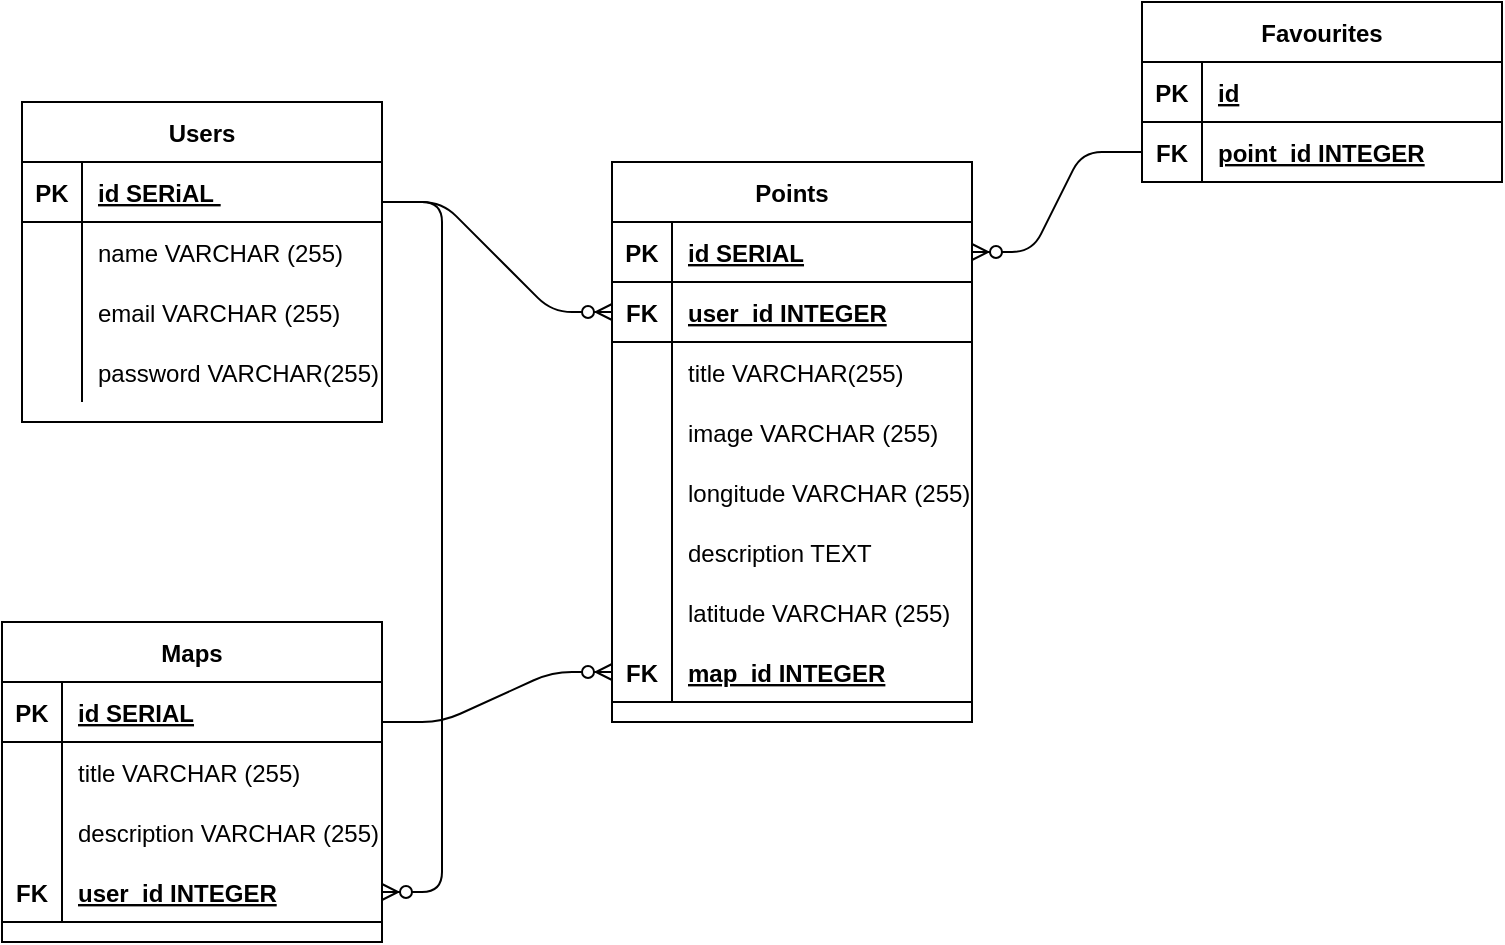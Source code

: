 <mxfile version="14.9.7" type="github">
  <diagram id="TrnQOXp9rY2w7XfySNES" name="Page-1">
    <mxGraphModel dx="861" dy="741" grid="1" gridSize="10" guides="1" tooltips="1" connect="1" arrows="1" fold="1" page="1" pageScale="1" pageWidth="850" pageHeight="1100" math="0" shadow="0">
      <root>
        <mxCell id="0" />
        <mxCell id="1" parent="0" />
        <mxCell id="OUigYOL4HRTRg1foc2ci-1" value="Users" style="shape=table;startSize=30;container=1;collapsible=1;childLayout=tableLayout;fixedRows=1;rowLines=0;fontStyle=1;align=center;resizeLast=1;" vertex="1" parent="1">
          <mxGeometry x="40" y="80" width="180" height="160" as="geometry" />
        </mxCell>
        <mxCell id="OUigYOL4HRTRg1foc2ci-2" value="" style="shape=partialRectangle;collapsible=0;dropTarget=0;pointerEvents=0;fillColor=none;top=0;left=0;bottom=1;right=0;points=[[0,0.5],[1,0.5]];portConstraint=eastwest;" vertex="1" parent="OUigYOL4HRTRg1foc2ci-1">
          <mxGeometry y="30" width="180" height="30" as="geometry" />
        </mxCell>
        <mxCell id="OUigYOL4HRTRg1foc2ci-3" value="PK" style="shape=partialRectangle;connectable=0;fillColor=none;top=0;left=0;bottom=0;right=0;fontStyle=1;overflow=hidden;" vertex="1" parent="OUigYOL4HRTRg1foc2ci-2">
          <mxGeometry width="30" height="30" as="geometry" />
        </mxCell>
        <mxCell id="OUigYOL4HRTRg1foc2ci-4" value="id SERiAL " style="shape=partialRectangle;connectable=0;fillColor=none;top=0;left=0;bottom=0;right=0;align=left;spacingLeft=6;fontStyle=5;overflow=hidden;" vertex="1" parent="OUigYOL4HRTRg1foc2ci-2">
          <mxGeometry x="30" width="150" height="30" as="geometry" />
        </mxCell>
        <mxCell id="OUigYOL4HRTRg1foc2ci-5" value="" style="shape=partialRectangle;collapsible=0;dropTarget=0;pointerEvents=0;fillColor=none;top=0;left=0;bottom=0;right=0;points=[[0,0.5],[1,0.5]];portConstraint=eastwest;" vertex="1" parent="OUigYOL4HRTRg1foc2ci-1">
          <mxGeometry y="60" width="180" height="30" as="geometry" />
        </mxCell>
        <mxCell id="OUigYOL4HRTRg1foc2ci-6" value="" style="shape=partialRectangle;connectable=0;fillColor=none;top=0;left=0;bottom=0;right=0;editable=1;overflow=hidden;" vertex="1" parent="OUigYOL4HRTRg1foc2ci-5">
          <mxGeometry width="30" height="30" as="geometry" />
        </mxCell>
        <mxCell id="OUigYOL4HRTRg1foc2ci-7" value="name VARCHAR (255)" style="shape=partialRectangle;connectable=0;fillColor=none;top=0;left=0;bottom=0;right=0;align=left;spacingLeft=6;overflow=hidden;" vertex="1" parent="OUigYOL4HRTRg1foc2ci-5">
          <mxGeometry x="30" width="150" height="30" as="geometry" />
        </mxCell>
        <mxCell id="OUigYOL4HRTRg1foc2ci-8" value="" style="shape=partialRectangle;collapsible=0;dropTarget=0;pointerEvents=0;fillColor=none;top=0;left=0;bottom=0;right=0;points=[[0,0.5],[1,0.5]];portConstraint=eastwest;" vertex="1" parent="OUigYOL4HRTRg1foc2ci-1">
          <mxGeometry y="90" width="180" height="30" as="geometry" />
        </mxCell>
        <mxCell id="OUigYOL4HRTRg1foc2ci-9" value="" style="shape=partialRectangle;connectable=0;fillColor=none;top=0;left=0;bottom=0;right=0;editable=1;overflow=hidden;" vertex="1" parent="OUigYOL4HRTRg1foc2ci-8">
          <mxGeometry width="30" height="30" as="geometry" />
        </mxCell>
        <mxCell id="OUigYOL4HRTRg1foc2ci-10" value="email VARCHAR (255)" style="shape=partialRectangle;connectable=0;fillColor=none;top=0;left=0;bottom=0;right=0;align=left;spacingLeft=6;overflow=hidden;" vertex="1" parent="OUigYOL4HRTRg1foc2ci-8">
          <mxGeometry x="30" width="150" height="30" as="geometry" />
        </mxCell>
        <mxCell id="OUigYOL4HRTRg1foc2ci-11" value="" style="shape=partialRectangle;collapsible=0;dropTarget=0;pointerEvents=0;fillColor=none;top=0;left=0;bottom=0;right=0;points=[[0,0.5],[1,0.5]];portConstraint=eastwest;" vertex="1" parent="OUigYOL4HRTRg1foc2ci-1">
          <mxGeometry y="120" width="180" height="30" as="geometry" />
        </mxCell>
        <mxCell id="OUigYOL4HRTRg1foc2ci-12" value="" style="shape=partialRectangle;connectable=0;fillColor=none;top=0;left=0;bottom=0;right=0;editable=1;overflow=hidden;" vertex="1" parent="OUigYOL4HRTRg1foc2ci-11">
          <mxGeometry width="30" height="30" as="geometry" />
        </mxCell>
        <mxCell id="OUigYOL4HRTRg1foc2ci-13" value="password VARCHAR(255)" style="shape=partialRectangle;connectable=0;fillColor=none;top=0;left=0;bottom=0;right=0;align=left;spacingLeft=6;overflow=hidden;" vertex="1" parent="OUigYOL4HRTRg1foc2ci-11">
          <mxGeometry x="30" width="150" height="30" as="geometry" />
        </mxCell>
        <mxCell id="OUigYOL4HRTRg1foc2ci-14" value="Points" style="shape=table;startSize=30;container=1;collapsible=1;childLayout=tableLayout;fixedRows=1;rowLines=0;fontStyle=1;align=center;resizeLast=1;" vertex="1" parent="1">
          <mxGeometry x="335" y="110" width="180" height="280" as="geometry" />
        </mxCell>
        <mxCell id="OUigYOL4HRTRg1foc2ci-15" value="" style="shape=partialRectangle;collapsible=0;dropTarget=0;pointerEvents=0;fillColor=none;top=0;left=0;bottom=1;right=0;points=[[0,0.5],[1,0.5]];portConstraint=eastwest;" vertex="1" parent="OUigYOL4HRTRg1foc2ci-14">
          <mxGeometry y="30" width="180" height="30" as="geometry" />
        </mxCell>
        <mxCell id="OUigYOL4HRTRg1foc2ci-16" value="PK" style="shape=partialRectangle;connectable=0;fillColor=none;top=0;left=0;bottom=0;right=0;fontStyle=1;overflow=hidden;" vertex="1" parent="OUigYOL4HRTRg1foc2ci-15">
          <mxGeometry width="30" height="30" as="geometry" />
        </mxCell>
        <mxCell id="OUigYOL4HRTRg1foc2ci-17" value="id SERIAL" style="shape=partialRectangle;connectable=0;fillColor=none;top=0;left=0;bottom=0;right=0;align=left;spacingLeft=6;fontStyle=5;overflow=hidden;" vertex="1" parent="OUigYOL4HRTRg1foc2ci-15">
          <mxGeometry x="30" width="150" height="30" as="geometry" />
        </mxCell>
        <mxCell id="OUigYOL4HRTRg1foc2ci-27" value="" style="shape=partialRectangle;collapsible=0;dropTarget=0;pointerEvents=0;fillColor=none;top=0;left=0;bottom=1;right=0;points=[[0,0.5],[1,0.5]];portConstraint=eastwest;" vertex="1" parent="OUigYOL4HRTRg1foc2ci-14">
          <mxGeometry y="60" width="180" height="30" as="geometry" />
        </mxCell>
        <mxCell id="OUigYOL4HRTRg1foc2ci-28" value="FK" style="shape=partialRectangle;connectable=0;fillColor=none;top=0;left=0;bottom=0;right=0;fontStyle=1;overflow=hidden;" vertex="1" parent="OUigYOL4HRTRg1foc2ci-27">
          <mxGeometry width="30" height="30" as="geometry" />
        </mxCell>
        <mxCell id="OUigYOL4HRTRg1foc2ci-29" value="user_id INTEGER" style="shape=partialRectangle;connectable=0;fillColor=none;top=0;left=0;bottom=0;right=0;align=left;spacingLeft=6;fontStyle=5;overflow=hidden;" vertex="1" parent="OUigYOL4HRTRg1foc2ci-27">
          <mxGeometry x="30" width="150" height="30" as="geometry" />
        </mxCell>
        <mxCell id="OUigYOL4HRTRg1foc2ci-18" value="" style="shape=partialRectangle;collapsible=0;dropTarget=0;pointerEvents=0;fillColor=none;top=0;left=0;bottom=0;right=0;points=[[0,0.5],[1,0.5]];portConstraint=eastwest;" vertex="1" parent="OUigYOL4HRTRg1foc2ci-14">
          <mxGeometry y="90" width="180" height="30" as="geometry" />
        </mxCell>
        <mxCell id="OUigYOL4HRTRg1foc2ci-19" value="" style="shape=partialRectangle;connectable=0;fillColor=none;top=0;left=0;bottom=0;right=0;editable=1;overflow=hidden;" vertex="1" parent="OUigYOL4HRTRg1foc2ci-18">
          <mxGeometry width="30" height="30" as="geometry" />
        </mxCell>
        <mxCell id="OUigYOL4HRTRg1foc2ci-20" value="title VARCHAR(255)" style="shape=partialRectangle;connectable=0;fillColor=none;top=0;left=0;bottom=0;right=0;align=left;spacingLeft=6;overflow=hidden;" vertex="1" parent="OUigYOL4HRTRg1foc2ci-18">
          <mxGeometry x="30" width="150" height="30" as="geometry" />
        </mxCell>
        <mxCell id="OUigYOL4HRTRg1foc2ci-21" value="" style="shape=partialRectangle;collapsible=0;dropTarget=0;pointerEvents=0;fillColor=none;top=0;left=0;bottom=0;right=0;points=[[0,0.5],[1,0.5]];portConstraint=eastwest;" vertex="1" parent="OUigYOL4HRTRg1foc2ci-14">
          <mxGeometry y="120" width="180" height="30" as="geometry" />
        </mxCell>
        <mxCell id="OUigYOL4HRTRg1foc2ci-22" value="" style="shape=partialRectangle;connectable=0;fillColor=none;top=0;left=0;bottom=0;right=0;editable=1;overflow=hidden;" vertex="1" parent="OUigYOL4HRTRg1foc2ci-21">
          <mxGeometry width="30" height="30" as="geometry" />
        </mxCell>
        <mxCell id="OUigYOL4HRTRg1foc2ci-23" value="image VARCHAR (255)" style="shape=partialRectangle;connectable=0;fillColor=none;top=0;left=0;bottom=0;right=0;align=left;spacingLeft=6;overflow=hidden;" vertex="1" parent="OUigYOL4HRTRg1foc2ci-21">
          <mxGeometry x="30" width="150" height="30" as="geometry" />
        </mxCell>
        <mxCell id="OUigYOL4HRTRg1foc2ci-53" value="" style="shape=partialRectangle;collapsible=0;dropTarget=0;pointerEvents=0;fillColor=none;top=0;left=0;bottom=0;right=0;points=[[0,0.5],[1,0.5]];portConstraint=eastwest;" vertex="1" parent="OUigYOL4HRTRg1foc2ci-14">
          <mxGeometry y="150" width="180" height="30" as="geometry" />
        </mxCell>
        <mxCell id="OUigYOL4HRTRg1foc2ci-54" value="" style="shape=partialRectangle;connectable=0;fillColor=none;top=0;left=0;bottom=0;right=0;editable=1;overflow=hidden;" vertex="1" parent="OUigYOL4HRTRg1foc2ci-53">
          <mxGeometry width="30" height="30" as="geometry" />
        </mxCell>
        <mxCell id="OUigYOL4HRTRg1foc2ci-55" value="longitude VARCHAR (255)" style="shape=partialRectangle;connectable=0;fillColor=none;top=0;left=0;bottom=0;right=0;align=left;spacingLeft=6;overflow=hidden;" vertex="1" parent="OUigYOL4HRTRg1foc2ci-53">
          <mxGeometry x="30" width="150" height="30" as="geometry" />
        </mxCell>
        <mxCell id="OUigYOL4HRTRg1foc2ci-24" value="" style="shape=partialRectangle;collapsible=0;dropTarget=0;pointerEvents=0;fillColor=none;top=0;left=0;bottom=0;right=0;points=[[0,0.5],[1,0.5]];portConstraint=eastwest;" vertex="1" parent="OUigYOL4HRTRg1foc2ci-14">
          <mxGeometry y="180" width="180" height="30" as="geometry" />
        </mxCell>
        <mxCell id="OUigYOL4HRTRg1foc2ci-25" value="" style="shape=partialRectangle;connectable=0;fillColor=none;top=0;left=0;bottom=0;right=0;editable=1;overflow=hidden;" vertex="1" parent="OUigYOL4HRTRg1foc2ci-24">
          <mxGeometry width="30" height="30" as="geometry" />
        </mxCell>
        <mxCell id="OUigYOL4HRTRg1foc2ci-26" value="description TEXT" style="shape=partialRectangle;connectable=0;fillColor=none;top=0;left=0;bottom=0;right=0;align=left;spacingLeft=6;overflow=hidden;" vertex="1" parent="OUigYOL4HRTRg1foc2ci-24">
          <mxGeometry x="30" width="150" height="30" as="geometry" />
        </mxCell>
        <mxCell id="OUigYOL4HRTRg1foc2ci-56" value="" style="shape=partialRectangle;collapsible=0;dropTarget=0;pointerEvents=0;fillColor=none;top=0;left=0;bottom=0;right=0;points=[[0,0.5],[1,0.5]];portConstraint=eastwest;" vertex="1" parent="OUigYOL4HRTRg1foc2ci-14">
          <mxGeometry y="210" width="180" height="30" as="geometry" />
        </mxCell>
        <mxCell id="OUigYOL4HRTRg1foc2ci-57" value="" style="shape=partialRectangle;connectable=0;fillColor=none;top=0;left=0;bottom=0;right=0;editable=1;overflow=hidden;" vertex="1" parent="OUigYOL4HRTRg1foc2ci-56">
          <mxGeometry width="30" height="30" as="geometry" />
        </mxCell>
        <mxCell id="OUigYOL4HRTRg1foc2ci-58" value="latitude VARCHAR (255)" style="shape=partialRectangle;connectable=0;fillColor=none;top=0;left=0;bottom=0;right=0;align=left;spacingLeft=6;overflow=hidden;" vertex="1" parent="OUigYOL4HRTRg1foc2ci-56">
          <mxGeometry x="30" width="150" height="30" as="geometry" />
        </mxCell>
        <mxCell id="OUigYOL4HRTRg1foc2ci-114" value="" style="shape=partialRectangle;collapsible=0;dropTarget=0;pointerEvents=0;fillColor=none;top=0;left=0;bottom=1;right=0;points=[[0,0.5],[1,0.5]];portConstraint=eastwest;" vertex="1" parent="OUigYOL4HRTRg1foc2ci-14">
          <mxGeometry y="240" width="180" height="30" as="geometry" />
        </mxCell>
        <mxCell id="OUigYOL4HRTRg1foc2ci-115" value="FK" style="shape=partialRectangle;connectable=0;fillColor=none;top=0;left=0;bottom=0;right=0;fontStyle=1;overflow=hidden;" vertex="1" parent="OUigYOL4HRTRg1foc2ci-114">
          <mxGeometry width="30" height="30" as="geometry" />
        </mxCell>
        <mxCell id="OUigYOL4HRTRg1foc2ci-116" value="map_id INTEGER" style="shape=partialRectangle;connectable=0;fillColor=none;top=0;left=0;bottom=0;right=0;align=left;spacingLeft=6;fontStyle=5;overflow=hidden;" vertex="1" parent="OUigYOL4HRTRg1foc2ci-114">
          <mxGeometry x="30" width="150" height="30" as="geometry" />
        </mxCell>
        <mxCell id="OUigYOL4HRTRg1foc2ci-59" value="Favourites" style="shape=table;startSize=30;container=1;collapsible=1;childLayout=tableLayout;fixedRows=1;rowLines=0;fontStyle=1;align=center;resizeLast=1;" vertex="1" parent="1">
          <mxGeometry x="600" y="30" width="180" height="90" as="geometry" />
        </mxCell>
        <mxCell id="OUigYOL4HRTRg1foc2ci-60" value="" style="shape=partialRectangle;collapsible=0;dropTarget=0;pointerEvents=0;fillColor=none;top=0;left=0;bottom=1;right=0;points=[[0,0.5],[1,0.5]];portConstraint=eastwest;" vertex="1" parent="OUigYOL4HRTRg1foc2ci-59">
          <mxGeometry y="30" width="180" height="30" as="geometry" />
        </mxCell>
        <mxCell id="OUigYOL4HRTRg1foc2ci-61" value="PK" style="shape=partialRectangle;connectable=0;fillColor=none;top=0;left=0;bottom=0;right=0;fontStyle=1;overflow=hidden;" vertex="1" parent="OUigYOL4HRTRg1foc2ci-60">
          <mxGeometry width="30" height="30" as="geometry" />
        </mxCell>
        <mxCell id="OUigYOL4HRTRg1foc2ci-62" value="id" style="shape=partialRectangle;connectable=0;fillColor=none;top=0;left=0;bottom=0;right=0;align=left;spacingLeft=6;fontStyle=5;overflow=hidden;" vertex="1" parent="OUigYOL4HRTRg1foc2ci-60">
          <mxGeometry x="30" width="150" height="30" as="geometry" />
        </mxCell>
        <mxCell id="OUigYOL4HRTRg1foc2ci-75" value="" style="shape=partialRectangle;collapsible=0;dropTarget=0;pointerEvents=0;fillColor=none;top=0;left=0;bottom=1;right=0;points=[[0,0.5],[1,0.5]];portConstraint=eastwest;" vertex="1" parent="OUigYOL4HRTRg1foc2ci-59">
          <mxGeometry y="60" width="180" height="30" as="geometry" />
        </mxCell>
        <mxCell id="OUigYOL4HRTRg1foc2ci-76" value="FK" style="shape=partialRectangle;connectable=0;fillColor=none;top=0;left=0;bottom=0;right=0;fontStyle=1;overflow=hidden;" vertex="1" parent="OUigYOL4HRTRg1foc2ci-75">
          <mxGeometry width="30" height="30" as="geometry" />
        </mxCell>
        <mxCell id="OUigYOL4HRTRg1foc2ci-77" value="point_id INTEGER" style="shape=partialRectangle;connectable=0;fillColor=none;top=0;left=0;bottom=0;right=0;align=left;spacingLeft=6;fontStyle=5;overflow=hidden;" vertex="1" parent="OUigYOL4HRTRg1foc2ci-75">
          <mxGeometry x="30" width="150" height="30" as="geometry" />
        </mxCell>
        <mxCell id="OUigYOL4HRTRg1foc2ci-79" value="" style="edgeStyle=entityRelationEdgeStyle;fontSize=12;html=1;endArrow=ERzeroToMany;endFill=1;entryX=0;entryY=0.5;entryDx=0;entryDy=0;" edge="1" parent="1" target="OUigYOL4HRTRg1foc2ci-27">
          <mxGeometry width="100" height="100" relative="1" as="geometry">
            <mxPoint x="220" y="130" as="sourcePoint" />
            <mxPoint x="320" y="30" as="targetPoint" />
          </mxGeometry>
        </mxCell>
        <mxCell id="OUigYOL4HRTRg1foc2ci-82" value="" style="edgeStyle=entityRelationEdgeStyle;fontSize=12;html=1;endArrow=ERzeroToMany;endFill=1;entryX=1;entryY=0.5;entryDx=0;entryDy=0;exitX=0;exitY=0.5;exitDx=0;exitDy=0;" edge="1" parent="1" source="OUigYOL4HRTRg1foc2ci-75" target="OUigYOL4HRTRg1foc2ci-15">
          <mxGeometry width="100" height="100" relative="1" as="geometry">
            <mxPoint x="550" y="440" as="sourcePoint" />
            <mxPoint x="650" y="340" as="targetPoint" />
          </mxGeometry>
        </mxCell>
        <mxCell id="OUigYOL4HRTRg1foc2ci-84" value="Maps" style="shape=table;startSize=30;container=1;collapsible=1;childLayout=tableLayout;fixedRows=1;rowLines=0;fontStyle=1;align=center;resizeLast=1;" vertex="1" parent="1">
          <mxGeometry x="30" y="340" width="190" height="160" as="geometry" />
        </mxCell>
        <mxCell id="OUigYOL4HRTRg1foc2ci-85" value="" style="shape=partialRectangle;collapsible=0;dropTarget=0;pointerEvents=0;fillColor=none;top=0;left=0;bottom=1;right=0;points=[[0,0.5],[1,0.5]];portConstraint=eastwest;" vertex="1" parent="OUigYOL4HRTRg1foc2ci-84">
          <mxGeometry y="30" width="190" height="30" as="geometry" />
        </mxCell>
        <mxCell id="OUigYOL4HRTRg1foc2ci-86" value="PK" style="shape=partialRectangle;connectable=0;fillColor=none;top=0;left=0;bottom=0;right=0;fontStyle=1;overflow=hidden;" vertex="1" parent="OUigYOL4HRTRg1foc2ci-85">
          <mxGeometry width="30" height="30" as="geometry" />
        </mxCell>
        <mxCell id="OUigYOL4HRTRg1foc2ci-87" value="id SERIAL" style="shape=partialRectangle;connectable=0;fillColor=none;top=0;left=0;bottom=0;right=0;align=left;spacingLeft=6;fontStyle=5;overflow=hidden;" vertex="1" parent="OUigYOL4HRTRg1foc2ci-85">
          <mxGeometry x="30" width="160" height="30" as="geometry" />
        </mxCell>
        <mxCell id="OUigYOL4HRTRg1foc2ci-91" value="" style="shape=partialRectangle;collapsible=0;dropTarget=0;pointerEvents=0;fillColor=none;top=0;left=0;bottom=0;right=0;points=[[0,0.5],[1,0.5]];portConstraint=eastwest;" vertex="1" parent="OUigYOL4HRTRg1foc2ci-84">
          <mxGeometry y="60" width="190" height="30" as="geometry" />
        </mxCell>
        <mxCell id="OUigYOL4HRTRg1foc2ci-92" value="" style="shape=partialRectangle;connectable=0;fillColor=none;top=0;left=0;bottom=0;right=0;editable=1;overflow=hidden;" vertex="1" parent="OUigYOL4HRTRg1foc2ci-91">
          <mxGeometry width="30" height="30" as="geometry" />
        </mxCell>
        <mxCell id="OUigYOL4HRTRg1foc2ci-93" value="title VARCHAR (255)" style="shape=partialRectangle;connectable=0;fillColor=none;top=0;left=0;bottom=0;right=0;align=left;spacingLeft=6;overflow=hidden;" vertex="1" parent="OUigYOL4HRTRg1foc2ci-91">
          <mxGeometry x="30" width="160" height="30" as="geometry" />
        </mxCell>
        <mxCell id="OUigYOL4HRTRg1foc2ci-110" value="" style="shape=partialRectangle;collapsible=0;dropTarget=0;pointerEvents=0;fillColor=none;top=0;left=0;bottom=0;right=0;points=[[0,0.5],[1,0.5]];portConstraint=eastwest;" vertex="1" parent="OUigYOL4HRTRg1foc2ci-84">
          <mxGeometry y="90" width="190" height="30" as="geometry" />
        </mxCell>
        <mxCell id="OUigYOL4HRTRg1foc2ci-111" value="" style="shape=partialRectangle;connectable=0;fillColor=none;top=0;left=0;bottom=0;right=0;editable=1;overflow=hidden;" vertex="1" parent="OUigYOL4HRTRg1foc2ci-110">
          <mxGeometry width="30" height="30" as="geometry" />
        </mxCell>
        <mxCell id="OUigYOL4HRTRg1foc2ci-112" value="description VARCHAR (255)" style="shape=partialRectangle;connectable=0;fillColor=none;top=0;left=0;bottom=0;right=0;align=left;spacingLeft=6;overflow=hidden;" vertex="1" parent="OUigYOL4HRTRg1foc2ci-110">
          <mxGeometry x="30" width="160" height="30" as="geometry" />
        </mxCell>
        <mxCell id="OUigYOL4HRTRg1foc2ci-102" value="" style="shape=partialRectangle;collapsible=0;dropTarget=0;pointerEvents=0;fillColor=none;top=0;left=0;bottom=1;right=0;points=[[0,0.5],[1,0.5]];portConstraint=eastwest;" vertex="1" parent="OUigYOL4HRTRg1foc2ci-84">
          <mxGeometry y="120" width="190" height="30" as="geometry" />
        </mxCell>
        <mxCell id="OUigYOL4HRTRg1foc2ci-103" value="FK" style="shape=partialRectangle;connectable=0;fillColor=none;top=0;left=0;bottom=0;right=0;fontStyle=1;overflow=hidden;" vertex="1" parent="OUigYOL4HRTRg1foc2ci-102">
          <mxGeometry width="30" height="30" as="geometry" />
        </mxCell>
        <mxCell id="OUigYOL4HRTRg1foc2ci-104" value="user_id INTEGER" style="shape=partialRectangle;connectable=0;fillColor=none;top=0;left=0;bottom=0;right=0;align=left;spacingLeft=6;fontStyle=5;overflow=hidden;" vertex="1" parent="OUigYOL4HRTRg1foc2ci-102">
          <mxGeometry x="30" width="160" height="30" as="geometry" />
        </mxCell>
        <mxCell id="OUigYOL4HRTRg1foc2ci-113" value="" style="edgeStyle=entityRelationEdgeStyle;fontSize=12;html=1;endArrow=ERzeroToMany;endFill=1;entryX=1;entryY=0.5;entryDx=0;entryDy=0;" edge="1" parent="1" target="OUigYOL4HRTRg1foc2ci-102">
          <mxGeometry width="100" height="100" relative="1" as="geometry">
            <mxPoint x="220" y="130" as="sourcePoint" />
            <mxPoint x="400" y="530" as="targetPoint" />
          </mxGeometry>
        </mxCell>
        <mxCell id="OUigYOL4HRTRg1foc2ci-119" value="" style="edgeStyle=entityRelationEdgeStyle;fontSize=12;html=1;endArrow=ERzeroToMany;endFill=1;entryX=0;entryY=0.5;entryDx=0;entryDy=0;" edge="1" parent="1" target="OUigYOL4HRTRg1foc2ci-114">
          <mxGeometry width="100" height="100" relative="1" as="geometry">
            <mxPoint x="220" y="390" as="sourcePoint" />
            <mxPoint x="320" y="290" as="targetPoint" />
          </mxGeometry>
        </mxCell>
      </root>
    </mxGraphModel>
  </diagram>
</mxfile>
